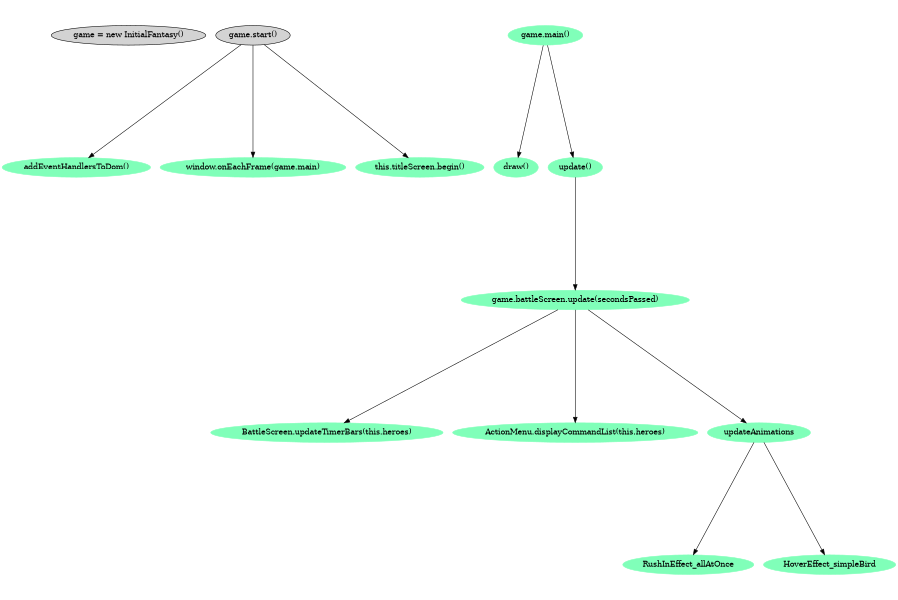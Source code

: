 # dot -Tsvg overview.gv >overview.svg

digraph prof {
	size="6,4"; ratio = fill;
	node [style=filled];
	"game = new InitialFantasy()"
	"game.start()" -> "addEventHandlersToDom()";
	"game.start()" -> "window.onEachFrame(game.main)";
	"game.start()" -> "this.titleScreen.begin()";
	
	
"addEventHandlersToDom()" [color="0.408 0.498 1.000"];
"window.onEachFrame(game.main)" [color="0.408 0.498 1.000"];
"this.titleScreen.begin()" [color="0.408 0.498 1.000"];

  node [style=filled color="0.408 0.498 1.000"];
  "game.main()" -> "draw()"
  "game.main()" -> "update()"
  
  "update()" -> "game.battleScreen.update(secondsPassed)"
  
  "game.battleScreen.update(secondsPassed)" -> "BattleScreen.updateTimerBars(this.heroes)"
  "game.battleScreen.update(secondsPassed)" -> "ActionMenu.displayCommandList(this.heroes)"
  "game.battleScreen.update(secondsPassed)" -> "updateAnimations"
  
  "updateAnimations" -> "RushInEffect_allAtOnce"
  "updateAnimations" -> "HoverEffect_simpleBird"
}

